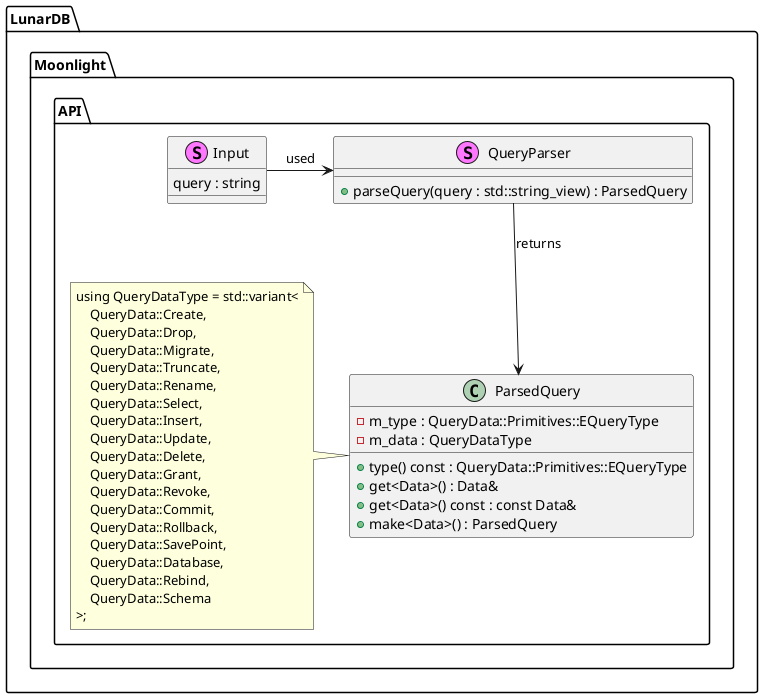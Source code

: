 @startuml Moonlight


namespace LunarDB.Moonlight.API {

class ParsedQuery {

    + type() const : QueryData::Primitives::EQueryType
    + get<Data>() : Data&
    + get<Data>() const : const Data&
    + make<Data>() : ParsedQuery

    - m_type : QueryData::Primitives::EQueryType
    - m_data : QueryDataType
}
note left
using QueryDataType = std::variant<
    QueryData::Create,
    QueryData::Drop,
    QueryData::Migrate,
    QueryData::Truncate,
    QueryData::Rename,
    QueryData::Select,
    QueryData::Insert,
    QueryData::Update,
    QueryData::Delete,
    QueryData::Grant,
    QueryData::Revoke,
    QueryData::Commit,
    QueryData::Rollback,
    QueryData::SavePoint,
    QueryData::Database,
    QueryData::Rebind,
    QueryData::Schema
>;
end note

stereotype QueryParser {
    + parseQuery(query : std::string_view) : ParsedQuery
}

stereotype Input {
    query : string
}

Input -> QueryParser : used
QueryParser --> ParsedQuery : returns

}

@enduml